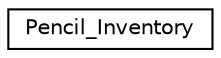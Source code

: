 digraph "Graphical Class Hierarchy"
{
 // LATEX_PDF_SIZE
  edge [fontname="Helvetica",fontsize="10",labelfontname="Helvetica",labelfontsize="10"];
  node [fontname="Helvetica",fontsize="10",shape=record];
  rankdir="LR";
  Node0 [label="Pencil_Inventory",height=0.2,width=0.4,color="black", fillcolor="white", style="filled",URL="$classPencil__Inventory.html",tooltip="The Pencil_Inventory class main class for managing pencil prices and production."];
}
